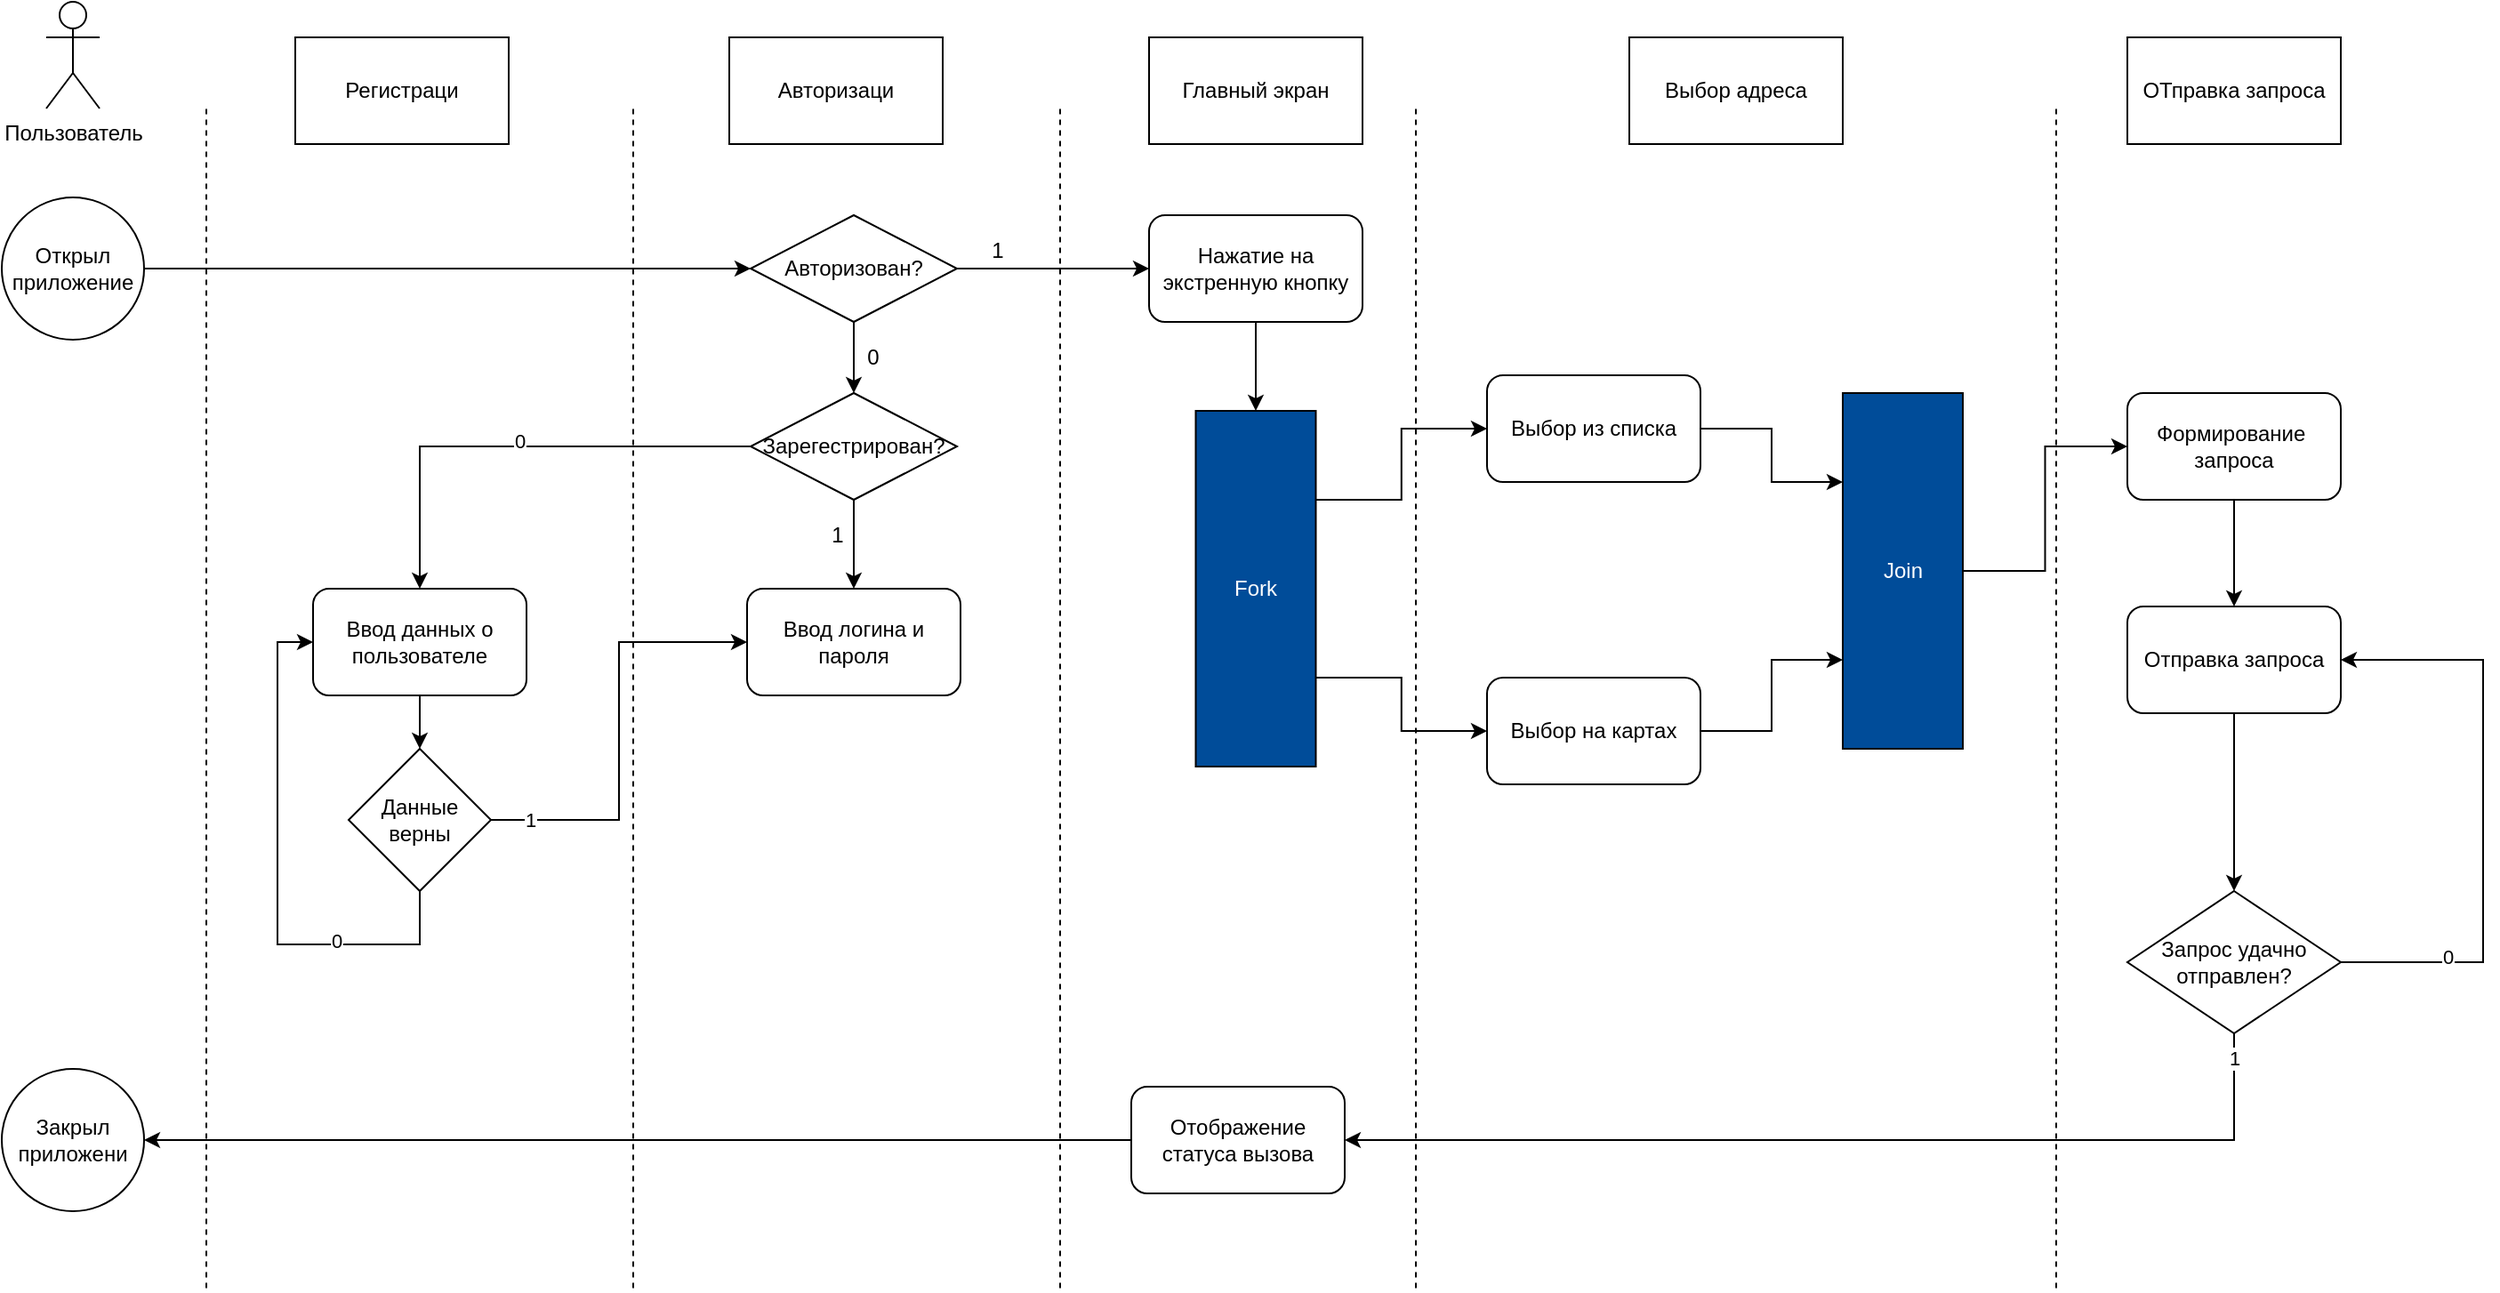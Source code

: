 <mxfile version="17.2.1" type="device" pages="3"><diagram id="t4rw9etSod-XsoWuGN3q" name="Страница 1"><mxGraphModel dx="1837" dy="2611" grid="1" gridSize="10" guides="1" tooltips="1" connect="1" arrows="1" fold="1" page="1" pageScale="1" pageWidth="827" pageHeight="1169" math="0" shadow="0"><root><mxCell id="0"/><mxCell id="1" parent="0"/><mxCell id="AbOts1-E3d5wfDu__KE3-1" value="" style="endArrow=none;dashed=1;html=1;rounded=0;" parent="1" edge="1"><mxGeometry width="50" height="50" relative="1" as="geometry"><mxPoint x="120" y="703.2" as="sourcePoint"/><mxPoint x="120" y="40" as="targetPoint"/></mxGeometry></mxCell><mxCell id="AbOts1-E3d5wfDu__KE3-2" value="" style="endArrow=none;dashed=1;html=1;rounded=0;" parent="1" edge="1"><mxGeometry width="50" height="50" relative="1" as="geometry"><mxPoint x="360" y="703.2" as="sourcePoint"/><mxPoint x="360" y="40" as="targetPoint"/></mxGeometry></mxCell><mxCell id="AbOts1-E3d5wfDu__KE3-3" value="" style="endArrow=none;dashed=1;html=1;rounded=0;" parent="1" edge="1"><mxGeometry width="50" height="50" relative="1" as="geometry"><mxPoint x="600" y="703.2" as="sourcePoint"/><mxPoint x="600" y="40" as="targetPoint"/></mxGeometry></mxCell><mxCell id="AbOts1-E3d5wfDu__KE3-4" value="" style="endArrow=none;dashed=1;html=1;rounded=0;" parent="1" edge="1"><mxGeometry width="50" height="50" relative="1" as="geometry"><mxPoint x="800" y="703.2" as="sourcePoint"/><mxPoint x="800" y="40" as="targetPoint"/></mxGeometry></mxCell><mxCell id="AbOts1-E3d5wfDu__KE3-5" value="Пользователь" style="shape=umlActor;verticalLabelPosition=bottom;verticalAlign=top;html=1;outlineConnect=0;" parent="1" vertex="1"><mxGeometry x="30" y="-20" width="30" height="60" as="geometry"/></mxCell><mxCell id="AbOts1-E3d5wfDu__KE3-7" value="Регистраци" style="rounded=0;whiteSpace=wrap;html=1;" parent="1" vertex="1"><mxGeometry x="170" width="120" height="60" as="geometry"/></mxCell><mxCell id="AbOts1-E3d5wfDu__KE3-12" value="Авторизаци" style="rounded=0;whiteSpace=wrap;html=1;" parent="1" vertex="1"><mxGeometry x="414" width="120" height="60" as="geometry"/></mxCell><mxCell id="AbOts1-E3d5wfDu__KE3-32" style="edgeStyle=orthogonalEdgeStyle;rounded=0;orthogonalLoop=1;jettySize=auto;html=1;entryX=0;entryY=0.5;entryDx=0;entryDy=0;" parent="1" source="AbOts1-E3d5wfDu__KE3-13" target="AbOts1-E3d5wfDu__KE3-30" edge="1"><mxGeometry relative="1" as="geometry"/></mxCell><mxCell id="AbOts1-E3d5wfDu__KE3-13" value="Открыл приложение" style="ellipse;whiteSpace=wrap;html=1;aspect=fixed;" parent="1" vertex="1"><mxGeometry x="5" y="90" width="80" height="80" as="geometry"/></mxCell><mxCell id="AbOts1-E3d5wfDu__KE3-22" style="edgeStyle=orthogonalEdgeStyle;rounded=0;orthogonalLoop=1;jettySize=auto;html=1;entryX=0.5;entryY=0;entryDx=0;entryDy=0;" parent="1" source="AbOts1-E3d5wfDu__KE3-16" target="AbOts1-E3d5wfDu__KE3-17" edge="1"><mxGeometry relative="1" as="geometry"/></mxCell><mxCell id="AbOts1-E3d5wfDu__KE3-16" value="Ввод данных о пользователе" style="rounded=1;whiteSpace=wrap;html=1;" parent="1" vertex="1"><mxGeometry x="180" y="310" width="120" height="60" as="geometry"/></mxCell><mxCell id="AbOts1-E3d5wfDu__KE3-24" style="edgeStyle=orthogonalEdgeStyle;rounded=0;orthogonalLoop=1;jettySize=auto;html=1;entryX=0;entryY=0.5;entryDx=0;entryDy=0;" parent="1" source="AbOts1-E3d5wfDu__KE3-17" target="AbOts1-E3d5wfDu__KE3-23" edge="1"><mxGeometry relative="1" as="geometry"/></mxCell><mxCell id="AbOts1-E3d5wfDu__KE3-25" value="1" style="edgeLabel;html=1;align=center;verticalAlign=middle;resizable=0;points=[];" parent="AbOts1-E3d5wfDu__KE3-24" vertex="1" connectable="0"><mxGeometry x="-0.818" relative="1" as="geometry"><mxPoint as="offset"/></mxGeometry></mxCell><mxCell id="AbOts1-E3d5wfDu__KE3-26" style="edgeStyle=orthogonalEdgeStyle;rounded=0;orthogonalLoop=1;jettySize=auto;html=1;entryX=0;entryY=0.5;entryDx=0;entryDy=0;" parent="1" source="AbOts1-E3d5wfDu__KE3-17" target="AbOts1-E3d5wfDu__KE3-16" edge="1"><mxGeometry relative="1" as="geometry"><Array as="points"><mxPoint x="240" y="510"/><mxPoint x="160" y="510"/><mxPoint x="160" y="340"/></Array></mxGeometry></mxCell><mxCell id="AbOts1-E3d5wfDu__KE3-27" value="0" style="edgeLabel;html=1;align=center;verticalAlign=middle;resizable=0;points=[];" parent="AbOts1-E3d5wfDu__KE3-26" vertex="1" connectable="0"><mxGeometry x="-0.483" y="-2" relative="1" as="geometry"><mxPoint as="offset"/></mxGeometry></mxCell><mxCell id="AbOts1-E3d5wfDu__KE3-17" value="Данные верны" style="rhombus;whiteSpace=wrap;html=1;" parent="1" vertex="1"><mxGeometry x="200" y="400" width="80" height="80" as="geometry"/></mxCell><mxCell id="AbOts1-E3d5wfDu__KE3-20" style="edgeStyle=orthogonalEdgeStyle;rounded=0;orthogonalLoop=1;jettySize=auto;html=1;entryX=0.5;entryY=0;entryDx=0;entryDy=0;" parent="1" source="AbOts1-E3d5wfDu__KE3-19" target="AbOts1-E3d5wfDu__KE3-16" edge="1"><mxGeometry relative="1" as="geometry"><Array as="points"><mxPoint x="240" y="230"/></Array></mxGeometry></mxCell><mxCell id="AbOts1-E3d5wfDu__KE3-21" value="0" style="edgeLabel;html=1;align=center;verticalAlign=middle;resizable=0;points=[];" parent="AbOts1-E3d5wfDu__KE3-20" vertex="1" connectable="0"><mxGeometry x="-0.017" y="-3" relative="1" as="geometry"><mxPoint as="offset"/></mxGeometry></mxCell><mxCell id="AbOts1-E3d5wfDu__KE3-28" style="edgeStyle=orthogonalEdgeStyle;rounded=0;orthogonalLoop=1;jettySize=auto;html=1;entryX=0.5;entryY=0;entryDx=0;entryDy=0;" parent="1" source="AbOts1-E3d5wfDu__KE3-19" target="AbOts1-E3d5wfDu__KE3-23" edge="1"><mxGeometry relative="1" as="geometry"><Array as="points"><mxPoint x="484" y="290"/><mxPoint x="484" y="290"/></Array></mxGeometry></mxCell><mxCell id="AbOts1-E3d5wfDu__KE3-19" value="Зарегестрирован?" style="rhombus;whiteSpace=wrap;html=1;" parent="1" vertex="1"><mxGeometry x="426" y="200" width="116" height="60" as="geometry"/></mxCell><mxCell id="AbOts1-E3d5wfDu__KE3-23" value="Ввод логина и пароля" style="rounded=1;whiteSpace=wrap;html=1;" parent="1" vertex="1"><mxGeometry x="424" y="310" width="120" height="60" as="geometry"/></mxCell><mxCell id="AbOts1-E3d5wfDu__KE3-29" value="1" style="text;html=1;strokeColor=none;fillColor=none;align=center;verticalAlign=middle;whiteSpace=wrap;rounded=0;" parent="1" vertex="1"><mxGeometry x="470" y="270" width="10" height="20" as="geometry"/></mxCell><mxCell id="AbOts1-E3d5wfDu__KE3-31" style="edgeStyle=orthogonalEdgeStyle;rounded=0;orthogonalLoop=1;jettySize=auto;html=1;entryX=0.5;entryY=0;entryDx=0;entryDy=0;" parent="1" source="AbOts1-E3d5wfDu__KE3-30" target="AbOts1-E3d5wfDu__KE3-19" edge="1"><mxGeometry relative="1" as="geometry"/></mxCell><mxCell id="AbOts1-E3d5wfDu__KE3-39" style="edgeStyle=orthogonalEdgeStyle;rounded=0;orthogonalLoop=1;jettySize=auto;html=1;entryX=0;entryY=0.5;entryDx=0;entryDy=0;" parent="1" source="AbOts1-E3d5wfDu__KE3-30" target="AbOts1-E3d5wfDu__KE3-38" edge="1"><mxGeometry relative="1" as="geometry"/></mxCell><mxCell id="AbOts1-E3d5wfDu__KE3-30" value="Авторизован?" style="rhombus;whiteSpace=wrap;html=1;" parent="1" vertex="1"><mxGeometry x="426" y="100" width="116" height="60" as="geometry"/></mxCell><mxCell id="AbOts1-E3d5wfDu__KE3-36" value="0" style="text;html=1;strokeColor=none;fillColor=none;align=center;verticalAlign=middle;whiteSpace=wrap;rounded=0;" parent="1" vertex="1"><mxGeometry x="490" y="170" width="10" height="20" as="geometry"/></mxCell><mxCell id="AbOts1-E3d5wfDu__KE3-37" value="Главный экран" style="rounded=0;whiteSpace=wrap;html=1;" parent="1" vertex="1"><mxGeometry x="650" width="120" height="60" as="geometry"/></mxCell><mxCell id="AbOts1-E3d5wfDu__KE3-43" style="edgeStyle=orthogonalEdgeStyle;rounded=0;orthogonalLoop=1;jettySize=auto;html=1;entryX=0.5;entryY=0;entryDx=0;entryDy=0;" parent="1" source="AbOts1-E3d5wfDu__KE3-38" target="AbOts1-E3d5wfDu__KE3-42" edge="1"><mxGeometry relative="1" as="geometry"/></mxCell><mxCell id="AbOts1-E3d5wfDu__KE3-38" value="Нажатие на экстренную кнопку" style="rounded=1;whiteSpace=wrap;html=1;" parent="1" vertex="1"><mxGeometry x="650" y="100" width="120" height="60" as="geometry"/></mxCell><mxCell id="AbOts1-E3d5wfDu__KE3-56" style="edgeStyle=orthogonalEdgeStyle;rounded=0;orthogonalLoop=1;jettySize=auto;html=1;exitX=1;exitY=0.25;exitDx=0;exitDy=0;entryX=0;entryY=0.5;entryDx=0;entryDy=0;fontColor=#000000;" parent="1" source="AbOts1-E3d5wfDu__KE3-42" target="AbOts1-E3d5wfDu__KE3-46" edge="1"><mxGeometry relative="1" as="geometry"/></mxCell><mxCell id="AbOts1-E3d5wfDu__KE3-57" style="edgeStyle=orthogonalEdgeStyle;rounded=0;orthogonalLoop=1;jettySize=auto;html=1;exitX=1;exitY=0.75;exitDx=0;exitDy=0;entryX=0;entryY=0.5;entryDx=0;entryDy=0;fontColor=#000000;" parent="1" source="AbOts1-E3d5wfDu__KE3-42" target="AbOts1-E3d5wfDu__KE3-47" edge="1"><mxGeometry relative="1" as="geometry"/></mxCell><mxCell id="AbOts1-E3d5wfDu__KE3-42" value="Fork" style="rounded=0;whiteSpace=wrap;html=1;fontColor=#FFFFFF;fillColor=#004C99;" parent="1" vertex="1"><mxGeometry x="676.25" y="210" width="67.5" height="200" as="geometry"/></mxCell><mxCell id="AbOts1-E3d5wfDu__KE3-45" value="1" style="text;html=1;strokeColor=none;fillColor=none;align=center;verticalAlign=middle;whiteSpace=wrap;rounded=0;" parent="1" vertex="1"><mxGeometry x="560" y="110" width="10" height="20" as="geometry"/></mxCell><mxCell id="AbOts1-E3d5wfDu__KE3-54" style="edgeStyle=orthogonalEdgeStyle;rounded=0;orthogonalLoop=1;jettySize=auto;html=1;entryX=0;entryY=0.25;entryDx=0;entryDy=0;fontColor=#000000;" parent="1" source="AbOts1-E3d5wfDu__KE3-46" target="AbOts1-E3d5wfDu__KE3-51" edge="1"><mxGeometry relative="1" as="geometry"/></mxCell><mxCell id="AbOts1-E3d5wfDu__KE3-46" value="Выбор из списка" style="rounded=1;whiteSpace=wrap;html=1;fontColor=#000000;fillColor=#FFFFFF;" parent="1" vertex="1"><mxGeometry x="840" y="190" width="120" height="60" as="geometry"/></mxCell><mxCell id="AbOts1-E3d5wfDu__KE3-55" style="edgeStyle=orthogonalEdgeStyle;rounded=0;orthogonalLoop=1;jettySize=auto;html=1;entryX=0;entryY=0.75;entryDx=0;entryDy=0;fontColor=#000000;" parent="1" source="AbOts1-E3d5wfDu__KE3-47" target="AbOts1-E3d5wfDu__KE3-51" edge="1"><mxGeometry relative="1" as="geometry"/></mxCell><mxCell id="AbOts1-E3d5wfDu__KE3-47" value="Выбор на картах" style="rounded=1;whiteSpace=wrap;html=1;fontColor=#000000;fillColor=#FFFFFF;" parent="1" vertex="1"><mxGeometry x="840" y="360" width="120" height="60" as="geometry"/></mxCell><mxCell id="AbOts1-E3d5wfDu__KE3-48" value="Выбор адреса" style="rounded=0;whiteSpace=wrap;html=1;fontColor=#000000;fillColor=#FFFFFF;" parent="1" vertex="1"><mxGeometry x="920" width="120" height="60" as="geometry"/></mxCell><mxCell id="EEnzTN4ULz4CqZhXdF9R-1" style="edgeStyle=orthogonalEdgeStyle;rounded=0;orthogonalLoop=1;jettySize=auto;html=1;" parent="1" source="AbOts1-E3d5wfDu__KE3-51" target="AbOts1-E3d5wfDu__KE3-60" edge="1"><mxGeometry relative="1" as="geometry"/></mxCell><mxCell id="AbOts1-E3d5wfDu__KE3-51" value="Join" style="rounded=0;whiteSpace=wrap;html=1;fontColor=#FFFFFF;fillColor=#004C99;" parent="1" vertex="1"><mxGeometry x="1040" y="200" width="67.5" height="200" as="geometry"/></mxCell><mxCell id="AbOts1-E3d5wfDu__KE3-58" value="" style="endArrow=none;dashed=1;html=1;rounded=0;" parent="1" edge="1"><mxGeometry width="50" height="50" relative="1" as="geometry"><mxPoint x="1160" y="703.2" as="sourcePoint"/><mxPoint x="1160" y="40" as="targetPoint"/></mxGeometry></mxCell><mxCell id="AbOts1-E3d5wfDu__KE3-59" value="Закрыл приложени" style="ellipse;whiteSpace=wrap;html=1;aspect=fixed;fontColor=#000000;fillColor=#FFFFFF;" parent="1" vertex="1"><mxGeometry x="5" y="580" width="80" height="80" as="geometry"/></mxCell><mxCell id="AbOts1-E3d5wfDu__KE3-65" style="edgeStyle=orthogonalEdgeStyle;rounded=0;orthogonalLoop=1;jettySize=auto;html=1;entryX=0.5;entryY=0;entryDx=0;entryDy=0;fontColor=#000000;" parent="1" source="AbOts1-E3d5wfDu__KE3-60" target="AbOts1-E3d5wfDu__KE3-62" edge="1"><mxGeometry relative="1" as="geometry"/></mxCell><mxCell id="AbOts1-E3d5wfDu__KE3-60" value="Формирование&amp;nbsp;&lt;br&gt;запроса" style="rounded=1;whiteSpace=wrap;html=1;fontColor=#000000;fillColor=#FFFFFF;" parent="1" vertex="1"><mxGeometry x="1200" y="200" width="120" height="60" as="geometry"/></mxCell><mxCell id="AbOts1-E3d5wfDu__KE3-61" value="ОТправка запроса" style="rounded=0;whiteSpace=wrap;html=1;fontColor=#000000;fillColor=#FFFFFF;" parent="1" vertex="1"><mxGeometry x="1200" width="120" height="60" as="geometry"/></mxCell><mxCell id="AbOts1-E3d5wfDu__KE3-64" style="edgeStyle=orthogonalEdgeStyle;rounded=0;orthogonalLoop=1;jettySize=auto;html=1;entryX=0.5;entryY=0;entryDx=0;entryDy=0;fontColor=#000000;" parent="1" source="AbOts1-E3d5wfDu__KE3-62" target="AbOts1-E3d5wfDu__KE3-63" edge="1"><mxGeometry relative="1" as="geometry"/></mxCell><mxCell id="AbOts1-E3d5wfDu__KE3-62" value="Отправка запроса" style="rounded=1;whiteSpace=wrap;html=1;fontColor=#000000;fillColor=#FFFFFF;" parent="1" vertex="1"><mxGeometry x="1200" y="320" width="120" height="60" as="geometry"/></mxCell><mxCell id="AbOts1-E3d5wfDu__KE3-66" style="edgeStyle=orthogonalEdgeStyle;rounded=0;orthogonalLoop=1;jettySize=auto;html=1;entryX=1;entryY=0.5;entryDx=0;entryDy=0;fontColor=#000000;" parent="1" source="AbOts1-E3d5wfDu__KE3-63" target="AbOts1-E3d5wfDu__KE3-62" edge="1"><mxGeometry relative="1" as="geometry"><Array as="points"><mxPoint x="1400" y="520"/><mxPoint x="1400" y="350"/></Array></mxGeometry></mxCell><mxCell id="AbOts1-E3d5wfDu__KE3-67" value="0" style="edgeLabel;html=1;align=center;verticalAlign=middle;resizable=0;points=[];fontColor=#000000;" parent="AbOts1-E3d5wfDu__KE3-66" vertex="1" connectable="0"><mxGeometry x="-0.636" y="3" relative="1" as="geometry"><mxPoint as="offset"/></mxGeometry></mxCell><mxCell id="AbOts1-E3d5wfDu__KE3-69" style="edgeStyle=orthogonalEdgeStyle;rounded=0;orthogonalLoop=1;jettySize=auto;html=1;entryX=1;entryY=0.5;entryDx=0;entryDy=0;fontColor=#000000;" parent="1" source="AbOts1-E3d5wfDu__KE3-63" target="AbOts1-E3d5wfDu__KE3-68" edge="1"><mxGeometry relative="1" as="geometry"><Array as="points"><mxPoint x="1260" y="620"/></Array></mxGeometry></mxCell><mxCell id="AbOts1-E3d5wfDu__KE3-70" value="1" style="edgeLabel;html=1;align=center;verticalAlign=middle;resizable=0;points=[];fontColor=#000000;" parent="AbOts1-E3d5wfDu__KE3-69" vertex="1" connectable="0"><mxGeometry x="-0.95" relative="1" as="geometry"><mxPoint as="offset"/></mxGeometry></mxCell><mxCell id="AbOts1-E3d5wfDu__KE3-63" value="Запрос удачно отправлен?" style="rhombus;whiteSpace=wrap;html=1;fontColor=#000000;fillColor=#FFFFFF;" parent="1" vertex="1"><mxGeometry x="1200" y="480" width="120" height="80" as="geometry"/></mxCell><mxCell id="AbOts1-E3d5wfDu__KE3-71" style="edgeStyle=orthogonalEdgeStyle;rounded=0;orthogonalLoop=1;jettySize=auto;html=1;entryX=1;entryY=0.5;entryDx=0;entryDy=0;fontColor=#000000;" parent="1" source="AbOts1-E3d5wfDu__KE3-68" target="AbOts1-E3d5wfDu__KE3-59" edge="1"><mxGeometry relative="1" as="geometry"/></mxCell><mxCell id="AbOts1-E3d5wfDu__KE3-68" value="Отображение статуса вызова" style="rounded=1;whiteSpace=wrap;html=1;fontColor=#000000;fillColor=#FFFFFF;" parent="1" vertex="1"><mxGeometry x="640" y="590" width="120" height="60" as="geometry"/></mxCell></root></mxGraphModel></diagram><diagram id="_eNaLZ8fIIifSQ_JlXIe" name="На мобильном устройстве"><mxGraphModel dx="1102" dy="865" grid="1" gridSize="10" guides="1" tooltips="1" connect="1" arrows="1" fold="1" page="1" pageScale="1" pageWidth="827" pageHeight="1169" math="0" shadow="0"><root><mxCell id="0"/><mxCell id="1" parent="0"/><mxCell id="QCLVkoRR721sQES-flW0-3" value="Регистраци" style="rounded=0;whiteSpace=wrap;html=1;rotation=0;" parent="1" vertex="1"><mxGeometry x="32" y="147" width="120" height="60" as="geometry"/></mxCell><mxCell id="QCLVkoRR721sQES-flW0-4" value="Авторизаци" style="rounded=0;whiteSpace=wrap;html=1;" parent="1" vertex="1"><mxGeometry x="32" y="300" width="120" height="60" as="geometry"/></mxCell><mxCell id="QCLVkoRR721sQES-flW0-5" value="Главный экран" style="rounded=0;whiteSpace=wrap;html=1;" parent="1" vertex="1"><mxGeometry x="32" y="442" width="120" height="60" as="geometry"/></mxCell><mxCell id="QCLVkoRR721sQES-flW0-6" value="Выбор адреса" style="rounded=0;whiteSpace=wrap;html=1;fontColor=#000000;fillColor=#FFFFFF;" parent="1" vertex="1"><mxGeometry x="30" y="650" width="120" height="60" as="geometry"/></mxCell><mxCell id="QCLVkoRR721sQES-flW0-7" style="edgeStyle=orthogonalEdgeStyle;rounded=0;orthogonalLoop=1;jettySize=auto;html=1;" parent="1" source="QCLVkoRR721sQES-flW0-8" target="QCLVkoRR721sQES-flW0-11" edge="1"><mxGeometry relative="1" as="geometry"/></mxCell><mxCell id="QCLVkoRR721sQES-flW0-8" value="Ввод данных о пользователе" style="rounded=1;whiteSpace=wrap;html=1;" parent="1" vertex="1"><mxGeometry x="486" y="160" width="120" height="60" as="geometry"/></mxCell><mxCell id="QCLVkoRR721sQES-flW0-9" style="edgeStyle=orthogonalEdgeStyle;rounded=0;orthogonalLoop=1;jettySize=auto;html=1;entryX=0.5;entryY=0;entryDx=0;entryDy=0;" parent="1" source="QCLVkoRR721sQES-flW0-11" target="QCLVkoRR721sQES-flW0-13" edge="1"><mxGeometry relative="1" as="geometry"/></mxCell><mxCell id="QCLVkoRR721sQES-flW0-10" style="edgeStyle=orthogonalEdgeStyle;rounded=0;orthogonalLoop=1;jettySize=auto;html=1;entryX=0.5;entryY=0;entryDx=0;entryDy=0;" parent="1" source="QCLVkoRR721sQES-flW0-11" target="QCLVkoRR721sQES-flW0-8" edge="1"><mxGeometry relative="1" as="geometry"><Array as="points"><mxPoint x="402" y="130"/><mxPoint x="546" y="130"/></Array></mxGeometry></mxCell><mxCell id="QCLVkoRR721sQES-flW0-11" value="Данные верны" style="rhombus;whiteSpace=wrap;html=1;" parent="1" vertex="1"><mxGeometry x="362" y="150" width="80" height="80" as="geometry"/></mxCell><mxCell id="QCLVkoRR721sQES-flW0-12" style="edgeStyle=orthogonalEdgeStyle;rounded=0;orthogonalLoop=1;jettySize=auto;html=1;entryX=0.5;entryY=0;entryDx=0;entryDy=0;" parent="1" source="QCLVkoRR721sQES-flW0-13" target="QCLVkoRR721sQES-flW0-16" edge="1"><mxGeometry relative="1" as="geometry"/></mxCell><mxCell id="QCLVkoRR721sQES-flW0-13" value="Ввод логина и пароля" style="rounded=1;whiteSpace=wrap;html=1;" parent="1" vertex="1"><mxGeometry x="342" y="270" width="120" height="60" as="geometry"/></mxCell><mxCell id="QCLVkoRR721sQES-flW0-14" style="edgeStyle=orthogonalEdgeStyle;rounded=0;orthogonalLoop=1;jettySize=auto;html=1;entryX=0.5;entryY=0;entryDx=0;entryDy=0;" parent="1" source="QCLVkoRR721sQES-flW0-16" target="QCLVkoRR721sQES-flW0-21" edge="1"><mxGeometry relative="1" as="geometry"/></mxCell><mxCell id="QCLVkoRR721sQES-flW0-15" style="edgeStyle=orthogonalEdgeStyle;rounded=0;orthogonalLoop=1;jettySize=auto;html=1;entryX=0;entryY=0.5;entryDx=0;entryDy=0;" parent="1" source="QCLVkoRR721sQES-flW0-16" target="QCLVkoRR721sQES-flW0-19" edge="1"><mxGeometry relative="1" as="geometry"/></mxCell><mxCell id="QCLVkoRR721sQES-flW0-16" value="Авторизован?" style="rhombus;whiteSpace=wrap;html=1;" parent="1" vertex="1"><mxGeometry x="202" y="340" width="116" height="60" as="geometry"/></mxCell><mxCell id="QCLVkoRR721sQES-flW0-17" style="edgeStyle=orthogonalEdgeStyle;rounded=0;orthogonalLoop=1;jettySize=auto;html=1;entryX=1;entryY=0.5;entryDx=0;entryDy=0;" parent="1" source="QCLVkoRR721sQES-flW0-19" target="QCLVkoRR721sQES-flW0-8" edge="1"><mxGeometry relative="1" as="geometry"><Array as="points"><mxPoint x="523" y="410"/><mxPoint x="639" y="410"/><mxPoint x="639" y="207"/><mxPoint x="606" y="207"/></Array></mxGeometry></mxCell><mxCell id="QCLVkoRR721sQES-flW0-18" style="edgeStyle=orthogonalEdgeStyle;rounded=0;orthogonalLoop=1;jettySize=auto;html=1;entryX=1;entryY=0.5;entryDx=0;entryDy=0;" parent="1" source="QCLVkoRR721sQES-flW0-19" target="QCLVkoRR721sQES-flW0-13" edge="1"><mxGeometry relative="1" as="geometry"><Array as="points"><mxPoint x="523" y="300"/></Array></mxGeometry></mxCell><mxCell id="QCLVkoRR721sQES-flW0-19" value="Зарегестрирован?" style="rhombus;whiteSpace=wrap;html=1;" parent="1" vertex="1"><mxGeometry x="465" y="340" width="116" height="60" as="geometry"/></mxCell><mxCell id="QCLVkoRR721sQES-flW0-61" style="edgeStyle=orthogonalEdgeStyle;rounded=0;orthogonalLoop=1;jettySize=auto;html=1;entryX=0.5;entryY=0;entryDx=0;entryDy=0;" parent="1" source="QCLVkoRR721sQES-flW0-21" target="QCLVkoRR721sQES-flW0-24" edge="1"><mxGeometry relative="1" as="geometry"><Array as="points"><mxPoint x="400" y="472"/></Array></mxGeometry></mxCell><mxCell id="QCLVkoRR721sQES-flW0-21" value="Нажатие на экстренную кнопку" style="rounded=1;whiteSpace=wrap;html=1;" parent="1" vertex="1"><mxGeometry x="200" y="442" width="120" height="60" as="geometry"/></mxCell><mxCell id="QCLVkoRR721sQES-flW0-22" style="edgeStyle=orthogonalEdgeStyle;rounded=0;orthogonalLoop=1;jettySize=auto;html=1;entryX=0.5;entryY=0;entryDx=0;entryDy=0;exitX=0.25;exitY=1;exitDx=0;exitDy=0;" parent="1" source="QCLVkoRR721sQES-flW0-24" target="QCLVkoRR721sQES-flW0-26" edge="1"><mxGeometry relative="1" as="geometry"/></mxCell><mxCell id="QCLVkoRR721sQES-flW0-23" style="edgeStyle=orthogonalEdgeStyle;rounded=0;orthogonalLoop=1;jettySize=auto;html=1;entryX=0.5;entryY=0;entryDx=0;entryDy=0;exitX=0.75;exitY=1;exitDx=0;exitDy=0;" parent="1" source="QCLVkoRR721sQES-flW0-24" target="QCLVkoRR721sQES-flW0-28" edge="1"><mxGeometry relative="1" as="geometry"/></mxCell><mxCell id="QCLVkoRR721sQES-flW0-24" value="Fork" style="rounded=0;whiteSpace=wrap;html=1;fontColor=#FFFFFF;fillColor=#004C99;" parent="1" vertex="1"><mxGeometry x="300" y="515" width="210" height="70" as="geometry"/></mxCell><mxCell id="QCLVkoRR721sQES-flW0-25" style="edgeStyle=orthogonalEdgeStyle;rounded=0;orthogonalLoop=1;jettySize=auto;html=1;entryX=0.25;entryY=0;entryDx=0;entryDy=0;" parent="1" source="QCLVkoRR721sQES-flW0-26" target="QCLVkoRR721sQES-flW0-30" edge="1"><mxGeometry relative="1" as="geometry"><Array as="points"><mxPoint x="300" y="730"/><mxPoint x="353" y="730"/></Array></mxGeometry></mxCell><mxCell id="QCLVkoRR721sQES-flW0-26" value="Выбор из списка" style="rounded=1;whiteSpace=wrap;html=1;fontColor=#000000;fillColor=#FFFFFF;" parent="1" vertex="1"><mxGeometry x="240" y="650" width="120" height="60" as="geometry"/></mxCell><mxCell id="QCLVkoRR721sQES-flW0-62" style="edgeStyle=orthogonalEdgeStyle;rounded=0;orthogonalLoop=1;jettySize=auto;html=1;entryX=0.75;entryY=0;entryDx=0;entryDy=0;" parent="1" source="QCLVkoRR721sQES-flW0-28" target="QCLVkoRR721sQES-flW0-30" edge="1"><mxGeometry relative="1" as="geometry"><Array as="points"><mxPoint x="506" y="730"/><mxPoint x="458" y="730"/></Array></mxGeometry></mxCell><mxCell id="QCLVkoRR721sQES-flW0-28" value="Выбор на картах" style="rounded=1;whiteSpace=wrap;html=1;fontColor=#000000;fillColor=#FFFFFF;" parent="1" vertex="1"><mxGeometry x="446" y="650" width="120" height="60" as="geometry"/></mxCell><mxCell id="QCLVkoRR721sQES-flW0-29" style="edgeStyle=orthogonalEdgeStyle;rounded=0;orthogonalLoop=1;jettySize=auto;html=1;entryX=0.5;entryY=0;entryDx=0;entryDy=0;" parent="1" source="QCLVkoRR721sQES-flW0-30" target="QCLVkoRR721sQES-flW0-32" edge="1"><mxGeometry relative="1" as="geometry"/></mxCell><mxCell id="QCLVkoRR721sQES-flW0-30" value="Join" style="rounded=0;whiteSpace=wrap;html=1;fontColor=#FFFFFF;fillColor=#004C99;" parent="1" vertex="1"><mxGeometry x="300" y="750" width="210" height="70" as="geometry"/></mxCell><mxCell id="QCLVkoRR721sQES-flW0-31" style="edgeStyle=orthogonalEdgeStyle;rounded=0;orthogonalLoop=1;jettySize=auto;html=1;entryX=0;entryY=0.5;entryDx=0;entryDy=0;" parent="1" source="QCLVkoRR721sQES-flW0-32" target="QCLVkoRR721sQES-flW0-34" edge="1"><mxGeometry relative="1" as="geometry"/></mxCell><mxCell id="QCLVkoRR721sQES-flW0-32" value="Формирование&amp;nbsp;&lt;br&gt;запроса" style="rounded=1;whiteSpace=wrap;html=1;fontColor=#000000;fillColor=#FFFFFF;" parent="1" vertex="1"><mxGeometry x="345" y="870" width="120" height="60" as="geometry"/></mxCell><mxCell id="QCLVkoRR721sQES-flW0-33" style="edgeStyle=orthogonalEdgeStyle;rounded=0;orthogonalLoop=1;jettySize=auto;html=1;entryX=0;entryY=0.5;entryDx=0;entryDy=0;" parent="1" source="QCLVkoRR721sQES-flW0-34" target="QCLVkoRR721sQES-flW0-37" edge="1"><mxGeometry relative="1" as="geometry"/></mxCell><mxCell id="QCLVkoRR721sQES-flW0-34" value="Отправка запроса" style="rounded=1;whiteSpace=wrap;html=1;fontColor=#000000;fillColor=#FFFFFF;" parent="1" vertex="1"><mxGeometry x="486" y="870" width="120" height="60" as="geometry"/></mxCell><mxCell id="QCLVkoRR721sQES-flW0-35" style="edgeStyle=orthogonalEdgeStyle;rounded=0;orthogonalLoop=1;jettySize=auto;html=1;entryX=0.5;entryY=1;entryDx=0;entryDy=0;" parent="1" source="QCLVkoRR721sQES-flW0-37" target="QCLVkoRR721sQES-flW0-32" edge="1"><mxGeometry relative="1" as="geometry"><Array as="points"><mxPoint x="810" y="900"/><mxPoint x="810" y="963"/><mxPoint x="405" y="963"/></Array></mxGeometry></mxCell><mxCell id="QCLVkoRR721sQES-flW0-36" style="edgeStyle=orthogonalEdgeStyle;rounded=0;orthogonalLoop=1;jettySize=auto;html=1;entryX=0.5;entryY=1;entryDx=0;entryDy=0;" parent="1" source="QCLVkoRR721sQES-flW0-37" target="QCLVkoRR721sQES-flW0-40" edge="1"><mxGeometry relative="1" as="geometry"/></mxCell><mxCell id="QCLVkoRR721sQES-flW0-37" value="Запрос удачно отправлен?" style="rhombus;whiteSpace=wrap;html=1;fontColor=#000000;fillColor=#FFFFFF;" parent="1" vertex="1"><mxGeometry x="640" y="860" width="120" height="80" as="geometry"/></mxCell><mxCell id="QCLVkoRR721sQES-flW0-38" value="ОТправка запроса" style="rounded=0;whiteSpace=wrap;html=1;fontColor=#000000;fillColor=#FFFFFF;" parent="1" vertex="1"><mxGeometry x="30" y="860" width="120" height="60" as="geometry"/></mxCell><mxCell id="QCLVkoRR721sQES-flW0-39" style="edgeStyle=orthogonalEdgeStyle;rounded=0;orthogonalLoop=1;jettySize=auto;html=1;entryX=0.5;entryY=1;entryDx=0;entryDy=0;" parent="1" source="QCLVkoRR721sQES-flW0-40" target="QCLVkoRR721sQES-flW0-49" edge="1"><mxGeometry relative="1" as="geometry"/></mxCell><mxCell id="QCLVkoRR721sQES-flW0-40" value="Отображение статуса вызова" style="rounded=1;whiteSpace=wrap;html=1;fontColor=#000000;fillColor=#FFFFFF;" parent="1" vertex="1"><mxGeometry x="640" y="442" width="120" height="60" as="geometry"/></mxCell><mxCell id="QCLVkoRR721sQES-flW0-41" value="" style="endArrow=none;dashed=1;html=1;rounded=0;" parent="1" edge="1"><mxGeometry width="50" height="50" relative="1" as="geometry"><mxPoint x="30" y="250" as="sourcePoint"/><mxPoint x="798" y="250" as="targetPoint"/></mxGeometry></mxCell><mxCell id="QCLVkoRR721sQES-flW0-42" value="" style="endArrow=none;dashed=1;html=1;rounded=0;" parent="1" edge="1"><mxGeometry width="50" height="50" relative="1" as="geometry"><mxPoint x="30" y="420" as="sourcePoint"/><mxPoint x="798" y="420" as="targetPoint"/></mxGeometry></mxCell><mxCell id="QCLVkoRR721sQES-flW0-43" value="" style="endArrow=none;dashed=1;html=1;rounded=0;" parent="1" edge="1"><mxGeometry width="50" height="50" relative="1" as="geometry"><mxPoint x="20" y="610" as="sourcePoint"/><mxPoint x="790" y="610" as="targetPoint"/></mxGeometry></mxCell><mxCell id="QCLVkoRR721sQES-flW0-44" value="" style="endArrow=none;dashed=1;html=1;rounded=0;" parent="1" edge="1"><mxGeometry width="50" height="50" relative="1" as="geometry"><mxPoint x="30" y="840" as="sourcePoint"/><mxPoint x="798" y="840" as="targetPoint"/></mxGeometry></mxCell><mxCell id="QCLVkoRR721sQES-flW0-46" value="Пользователь" style="shape=umlActor;verticalLabelPosition=bottom;verticalAlign=top;html=1;outlineConnect=0;" parent="1" vertex="1"><mxGeometry x="77" y="27" width="30" height="60" as="geometry"/></mxCell><mxCell id="QCLVkoRR721sQES-flW0-47" style="edgeStyle=orthogonalEdgeStyle;rounded=0;orthogonalLoop=1;jettySize=auto;html=1;entryX=0.5;entryY=0;entryDx=0;entryDy=0;" parent="1" source="QCLVkoRR721sQES-flW0-48" target="QCLVkoRR721sQES-flW0-16" edge="1"><mxGeometry relative="1" as="geometry"/></mxCell><mxCell id="QCLVkoRR721sQES-flW0-48" value="Открыл приложение" style="ellipse;whiteSpace=wrap;html=1;aspect=fixed;" parent="1" vertex="1"><mxGeometry x="220" y="27" width="80" height="80" as="geometry"/></mxCell><mxCell id="QCLVkoRR721sQES-flW0-49" value="Закрыл приложени" style="ellipse;whiteSpace=wrap;html=1;aspect=fixed;fontColor=#000000;fillColor=#FFFFFF;" parent="1" vertex="1"><mxGeometry x="660" y="27" width="80" height="80" as="geometry"/></mxCell><mxCell id="QCLVkoRR721sQES-flW0-50" value="1" style="text;html=1;strokeColor=none;fillColor=none;align=center;verticalAlign=middle;whiteSpace=wrap;rounded=0;" parent="1" vertex="1"><mxGeometry x="246" y="400" width="10" height="20" as="geometry"/></mxCell><mxCell id="QCLVkoRR721sQES-flW0-51" value="0" style="text;html=1;strokeColor=none;fillColor=none;align=center;verticalAlign=middle;whiteSpace=wrap;rounded=0;" parent="1" vertex="1"><mxGeometry x="330" y="350" width="10" height="20" as="geometry"/></mxCell><mxCell id="QCLVkoRR721sQES-flW0-52" value="1" style="text;html=1;strokeColor=none;fillColor=none;align=center;verticalAlign=middle;whiteSpace=wrap;rounded=0;" parent="1" vertex="1"><mxGeometry x="392" y="230" width="10" height="20" as="geometry"/></mxCell><mxCell id="QCLVkoRR721sQES-flW0-53" value="0" style="text;html=1;strokeColor=none;fillColor=none;align=center;verticalAlign=middle;whiteSpace=wrap;rounded=0;" parent="1" vertex="1"><mxGeometry x="589" y="350" width="10" height="20" as="geometry"/></mxCell><mxCell id="QCLVkoRR721sQES-flW0-54" value="1" style="text;html=1;strokeColor=none;fillColor=none;align=center;verticalAlign=middle;whiteSpace=wrap;rounded=0;" parent="1" vertex="1"><mxGeometry x="525" y="320" width="10" height="20" as="geometry"/></mxCell><mxCell id="QCLVkoRR721sQES-flW0-55" value="0" style="text;html=1;strokeColor=none;fillColor=none;align=center;verticalAlign=middle;whiteSpace=wrap;rounded=0;" parent="1" vertex="1"><mxGeometry x="392" y="130" width="10" height="20" as="geometry"/></mxCell><mxCell id="QCLVkoRR721sQES-flW0-56" value="0" style="text;html=1;strokeColor=none;fillColor=none;align=center;verticalAlign=middle;whiteSpace=wrap;rounded=0;" parent="1" vertex="1"><mxGeometry x="760" y="880" width="10" height="20" as="geometry"/></mxCell><mxCell id="QCLVkoRR721sQES-flW0-57" value="1" style="text;html=1;strokeColor=none;fillColor=none;align=center;verticalAlign=middle;whiteSpace=wrap;rounded=0;" parent="1" vertex="1"><mxGeometry x="680" y="840" width="10" height="20" as="geometry"/></mxCell><mxCell id="QCLVkoRR721sQES-flW0-58" value="" style="endArrow=none;dashed=1;html=1;rounded=0;" parent="1" edge="1"><mxGeometry width="50" height="50" relative="1" as="geometry"><mxPoint x="30" y="127" as="sourcePoint"/><mxPoint x="800" y="127" as="targetPoint"/></mxGeometry></mxCell></root></mxGraphModel></diagram><diagram id="o0NHwEhnOqQrn9cC2rTS" name="на сервере"><mxGraphModel dx="1379" dy="860" grid="1" gridSize="10" guides="1" tooltips="1" connect="0" arrows="1" fold="1" page="1" pageScale="1" pageWidth="827" pageHeight="1169" math="0" shadow="0"><root><mxCell id="0"/><mxCell id="1" parent="0"/><mxCell id="dZNgvwiFafnWA7gd9GLg-58" style="edgeStyle=orthogonalEdgeStyle;rounded=0;orthogonalLoop=1;jettySize=auto;html=1;entryX=0.5;entryY=0;entryDx=0;entryDy=0;" edge="1" parent="1" source="dZNgvwiFafnWA7gd9GLg-46" target="dZNgvwiFafnWA7gd9GLg-57"><mxGeometry relative="1" as="geometry"/></mxCell><mxCell id="dZNgvwiFafnWA7gd9GLg-46" value="Пришло сообщение" style="ellipse;whiteSpace=wrap;html=1;aspect=fixed;" vertex="1" parent="1"><mxGeometry x="194" y="23" width="80" height="80" as="geometry"/></mxCell><mxCell id="dZNgvwiFafnWA7gd9GLg-47" value="Отправка ответа" style="ellipse;whiteSpace=wrap;html=1;aspect=fixed;fontColor=#000000;fillColor=#FFFFFF;" vertex="1" parent="1"><mxGeometry x="674" y="23" width="80" height="80" as="geometry"/></mxCell><mxCell id="dZNgvwiFafnWA7gd9GLg-61" style="edgeStyle=orthogonalEdgeStyle;rounded=0;orthogonalLoop=1;jettySize=auto;html=1;exitX=0.5;exitY=1;exitDx=0;exitDy=0;" edge="1" parent="1" source="dZNgvwiFafnWA7gd9GLg-57" target="dZNgvwiFafnWA7gd9GLg-60"><mxGeometry relative="1" as="geometry"><Array as="points"/></mxGeometry></mxCell><mxCell id="dZNgvwiFafnWA7gd9GLg-57" value="Парсинг полученных данных" style="rounded=1;whiteSpace=wrap;html=1;" vertex="1" parent="1"><mxGeometry x="174" y="126" width="120" height="60" as="geometry"/></mxCell><mxCell id="omS1LX0fmz06UD6FETE6-4" style="edgeStyle=orthogonalEdgeStyle;rounded=0;orthogonalLoop=1;jettySize=auto;html=1;entryX=0.5;entryY=0;entryDx=0;entryDy=0;exitX=1;exitY=0.5;exitDx=0;exitDy=0;" edge="1" parent="1" source="dZNgvwiFafnWA7gd9GLg-60" target="omS1LX0fmz06UD6FETE6-1"><mxGeometry relative="1" as="geometry"><Array as="points"><mxPoint x="434" y="256"/></Array></mxGeometry></mxCell><mxCell id="omS1LX0fmz06UD6FETE6-50" style="edgeStyle=orthogonalEdgeStyle;rounded=0;orthogonalLoop=1;jettySize=auto;html=1;entryX=0.5;entryY=0;entryDx=0;entryDy=0;exitX=0;exitY=0.5;exitDx=0;exitDy=0;" edge="1" parent="1" source="dZNgvwiFafnWA7gd9GLg-60" target="omS1LX0fmz06UD6FETE6-49"><mxGeometry relative="1" as="geometry"><Array as="points"><mxPoint x="114" y="256"/></Array></mxGeometry></mxCell><mxCell id="dZNgvwiFafnWA7gd9GLg-60" value="Парсинг прошел&lt;br&gt;&amp;nbsp;успешно" style="rhombus;whiteSpace=wrap;html=1;" vertex="1" parent="1"><mxGeometry x="159" y="216" width="150" height="80" as="geometry"/></mxCell><mxCell id="omS1LX0fmz06UD6FETE6-8" style="edgeStyle=orthogonalEdgeStyle;rounded=0;orthogonalLoop=1;jettySize=auto;html=1;entryX=0.25;entryY=0;entryDx=0;entryDy=0;exitX=0.5;exitY=1;exitDx=0;exitDy=0;" edge="1" parent="1" source="dZNgvwiFafnWA7gd9GLg-63" target="omS1LX0fmz06UD6FETE6-7"><mxGeometry relative="1" as="geometry"><Array as="points"><mxPoint x="254" y="576"/><mxPoint x="382" y="576"/></Array></mxGeometry></mxCell><mxCell id="dZNgvwiFafnWA7gd9GLg-63" value="Запись, удачно обработанных, данных в базу" style="rounded=1;whiteSpace=wrap;html=1;" vertex="1" parent="1"><mxGeometry x="194" y="461" width="120" height="60" as="geometry"/></mxCell><mxCell id="Dl-4q2GtR6Hh4SUEA0gu-2" value="0&lt;br&gt;" style="text;html=1;strokeColor=none;fillColor=none;align=center;verticalAlign=middle;whiteSpace=wrap;rounded=0;" vertex="1" parent="1"><mxGeometry x="309" y="226" width="20" height="30" as="geometry"/></mxCell><mxCell id="omS1LX0fmz06UD6FETE6-9" style="edgeStyle=orthogonalEdgeStyle;rounded=0;orthogonalLoop=1;jettySize=auto;html=1;entryX=0.75;entryY=0;entryDx=0;entryDy=0;startArrow=none;" edge="1" parent="1" source="omS1LX0fmz06UD6FETE6-10" target="omS1LX0fmz06UD6FETE6-7"><mxGeometry relative="1" as="geometry"><Array as="points"><mxPoint x="604" y="576"/><mxPoint x="487" y="576"/></Array></mxGeometry></mxCell><mxCell id="omS1LX0fmz06UD6FETE6-14" value="" style="edgeStyle=orthogonalEdgeStyle;rounded=0;orthogonalLoop=1;jettySize=auto;html=1;" edge="1" parent="1" source="Dl-4q2GtR6Hh4SUEA0gu-5" target="omS1LX0fmz06UD6FETE6-10"><mxGeometry relative="1" as="geometry"/></mxCell><mxCell id="Dl-4q2GtR6Hh4SUEA0gu-5" value="&lt;span&gt;Формирование сообщения об ошибке&lt;/span&gt;" style="rounded=1;whiteSpace=wrap;html=1;" vertex="1" parent="1"><mxGeometry x="544" y="416" width="120" height="60" as="geometry"/></mxCell><mxCell id="omS1LX0fmz06UD6FETE6-5" style="edgeStyle=orthogonalEdgeStyle;rounded=0;orthogonalLoop=1;jettySize=auto;html=1;entryX=0.5;entryY=0;entryDx=0;entryDy=0;exitX=0.25;exitY=1;exitDx=0;exitDy=0;" edge="1" parent="1" source="omS1LX0fmz06UD6FETE6-1" target="dZNgvwiFafnWA7gd9GLg-63"><mxGeometry relative="1" as="geometry"><Array as="points"><mxPoint x="381" y="396"/><mxPoint x="254" y="396"/></Array></mxGeometry></mxCell><mxCell id="omS1LX0fmz06UD6FETE6-6" style="edgeStyle=orthogonalEdgeStyle;rounded=0;orthogonalLoop=1;jettySize=auto;html=1;entryX=0.5;entryY=0;entryDx=0;entryDy=0;exitX=0.75;exitY=1;exitDx=0;exitDy=0;" edge="1" parent="1" source="omS1LX0fmz06UD6FETE6-1" target="Dl-4q2GtR6Hh4SUEA0gu-5"><mxGeometry relative="1" as="geometry"><mxPoint x="544" y="386" as="sourcePoint"/><Array as="points"><mxPoint x="484" y="346"/><mxPoint x="484" y="396"/><mxPoint x="604" y="396"/></Array></mxGeometry></mxCell><mxCell id="omS1LX0fmz06UD6FETE6-1" value="Fork" style="rounded=0;whiteSpace=wrap;html=1;fontColor=#FFFFFF;fillColor=#004C99;" vertex="1" parent="1"><mxGeometry x="329" y="276" width="210" height="70" as="geometry"/></mxCell><mxCell id="omS1LX0fmz06UD6FETE6-16" style="edgeStyle=orthogonalEdgeStyle;rounded=0;orthogonalLoop=1;jettySize=auto;html=1;entryX=0.5;entryY=0;entryDx=0;entryDy=0;" edge="1" parent="1" source="omS1LX0fmz06UD6FETE6-7" target="omS1LX0fmz06UD6FETE6-15"><mxGeometry relative="1" as="geometry"/></mxCell><mxCell id="omS1LX0fmz06UD6FETE6-7" value="Join" style="rounded=0;whiteSpace=wrap;html=1;fontColor=#FFFFFF;fillColor=#004C99;" vertex="1" parent="1"><mxGeometry x="329" y="596" width="210" height="70" as="geometry"/></mxCell><mxCell id="omS1LX0fmz06UD6FETE6-63" style="edgeStyle=orthogonalEdgeStyle;rounded=0;orthogonalLoop=1;jettySize=auto;html=1;entryX=0.5;entryY=1;entryDx=0;entryDy=0;" edge="1" parent="1" source="omS1LX0fmz06UD6FETE6-10" target="dZNgvwiFafnWA7gd9GLg-47"><mxGeometry relative="1" as="geometry"/></mxCell><mxCell id="omS1LX0fmz06UD6FETE6-10" value="Формирование файла с ответом" style="rounded=1;whiteSpace=wrap;html=1;" vertex="1" parent="1"><mxGeometry x="544" y="506" width="120" height="60" as="geometry"/></mxCell><mxCell id="omS1LX0fmz06UD6FETE6-55" style="edgeStyle=orthogonalEdgeStyle;rounded=0;orthogonalLoop=1;jettySize=auto;html=1;exitX=0.5;exitY=1;exitDx=0;exitDy=0;entryX=0.5;entryY=0;entryDx=0;entryDy=0;" edge="1" parent="1" source="omS1LX0fmz06UD6FETE6-15" target="omS1LX0fmz06UD6FETE6-18"><mxGeometry relative="1" as="geometry"/></mxCell><mxCell id="omS1LX0fmz06UD6FETE6-15" value="Отправка удачно обработанных данных оператору" style="rounded=1;whiteSpace=wrap;html=1;" vertex="1" parent="1"><mxGeometry x="374" y="706" width="120" height="60" as="geometry"/></mxCell><mxCell id="omS1LX0fmz06UD6FETE6-21" style="edgeStyle=orthogonalEdgeStyle;rounded=0;orthogonalLoop=1;jettySize=auto;html=1;entryX=0.5;entryY=0;entryDx=0;entryDy=0;" edge="1" parent="1" source="omS1LX0fmz06UD6FETE6-18" target="omS1LX0fmz06UD6FETE6-43"><mxGeometry relative="1" as="geometry"><mxPoint x="564" y="876" as="targetPoint"/><Array as="points"><mxPoint x="564" y="831"/></Array></mxGeometry></mxCell><mxCell id="omS1LX0fmz06UD6FETE6-48" style="edgeStyle=orthogonalEdgeStyle;rounded=0;orthogonalLoop=1;jettySize=auto;html=1;entryX=0.5;entryY=0;entryDx=0;entryDy=0;" edge="1" parent="1" source="omS1LX0fmz06UD6FETE6-18" target="omS1LX0fmz06UD6FETE6-41"><mxGeometry relative="1" as="geometry"><Array as="points"><mxPoint x="294" y="831"/></Array></mxGeometry></mxCell><mxCell id="omS1LX0fmz06UD6FETE6-18" value="Оператор принял во внимание заявку?" style="rhombus;whiteSpace=wrap;html=1;" vertex="1" parent="1"><mxGeometry x="349" y="786" width="170" height="90" as="geometry"/></mxCell><mxCell id="omS1LX0fmz06UD6FETE6-24" value="0" style="text;html=1;strokeColor=none;fillColor=none;align=center;verticalAlign=middle;whiteSpace=wrap;rounded=0;" vertex="1" parent="1"><mxGeometry x="514" y="806" width="20" height="30" as="geometry"/></mxCell><mxCell id="omS1LX0fmz06UD6FETE6-29" value="1" style="text;html=1;strokeColor=none;fillColor=none;align=center;verticalAlign=middle;whiteSpace=wrap;rounded=0;" vertex="1" parent="1"><mxGeometry x="324" y="806" width="20" height="30" as="geometry"/></mxCell><mxCell id="omS1LX0fmz06UD6FETE6-62" style="edgeStyle=orthogonalEdgeStyle;rounded=0;orthogonalLoop=1;jettySize=auto;html=1;exitX=0.5;exitY=0;exitDx=0;exitDy=0;entryX=0.5;entryY=1;entryDx=0;entryDy=0;startArrow=none;" edge="1" parent="1" source="omS1LX0fmz06UD6FETE6-34" target="dZNgvwiFafnWA7gd9GLg-47"><mxGeometry relative="1" as="geometry"/></mxCell><mxCell id="omS1LX0fmz06UD6FETE6-30" value="Формирование ответа" style="rounded=1;whiteSpace=wrap;html=1;" vertex="1" parent="1"><mxGeometry x="654" y="1036" width="120" height="60" as="geometry"/></mxCell><mxCell id="omS1LX0fmz06UD6FETE6-59" style="edgeStyle=orthogonalEdgeStyle;rounded=0;orthogonalLoop=1;jettySize=auto;html=1;entryX=0;entryY=0.5;entryDx=0;entryDy=0;" edge="1" parent="1" source="omS1LX0fmz06UD6FETE6-37" target="omS1LX0fmz06UD6FETE6-30"><mxGeometry relative="1" as="geometry"/></mxCell><mxCell id="omS1LX0fmz06UD6FETE6-37" value="Настройка web-socket для передачи информации о статусе заявки на клиент" style="rounded=1;whiteSpace=wrap;html=1;fillColor=#FFFFFF;" vertex="1" parent="1"><mxGeometry x="234" y="1066" width="120" height="80" as="geometry"/></mxCell><mxCell id="omS1LX0fmz06UD6FETE6-45" value="" style="edgeStyle=orthogonalEdgeStyle;rounded=0;orthogonalLoop=1;jettySize=auto;html=1;" edge="1" parent="1" source="omS1LX0fmz06UD6FETE6-41" target="omS1LX0fmz06UD6FETE6-42"><mxGeometry relative="1" as="geometry"/></mxCell><mxCell id="omS1LX0fmz06UD6FETE6-41" value="Отправка сообщения бригаде" style="rounded=1;whiteSpace=wrap;html=1;" vertex="1" parent="1"><mxGeometry x="234" y="866" width="120" height="60" as="geometry"/></mxCell><mxCell id="omS1LX0fmz06UD6FETE6-46" style="edgeStyle=orthogonalEdgeStyle;rounded=0;orthogonalLoop=1;jettySize=auto;html=1;exitX=0.5;exitY=1;exitDx=0;exitDy=0;entryX=0.5;entryY=0;entryDx=0;entryDy=0;" edge="1" parent="1" source="omS1LX0fmz06UD6FETE6-42" target="omS1LX0fmz06UD6FETE6-37"><mxGeometry relative="1" as="geometry"/></mxCell><mxCell id="omS1LX0fmz06UD6FETE6-42" value="Бригада выезжает на пожар" style="rounded=1;whiteSpace=wrap;html=1;" vertex="1" parent="1"><mxGeometry x="234" y="966" width="120" height="60" as="geometry"/></mxCell><mxCell id="omS1LX0fmz06UD6FETE6-61" style="edgeStyle=orthogonalEdgeStyle;rounded=0;orthogonalLoop=1;jettySize=auto;html=1;exitX=0.5;exitY=1;exitDx=0;exitDy=0;entryX=0;entryY=0.5;entryDx=0;entryDy=0;" edge="1" parent="1" source="omS1LX0fmz06UD6FETE6-43" target="omS1LX0fmz06UD6FETE6-30"><mxGeometry relative="1" as="geometry"/></mxCell><mxCell id="omS1LX0fmz06UD6FETE6-43" value="Оператор указывает вызов как ложный" style="rounded=1;whiteSpace=wrap;html=1;" vertex="1" parent="1"><mxGeometry x="504" y="956" width="120" height="60" as="geometry"/></mxCell><mxCell id="omS1LX0fmz06UD6FETE6-51" style="edgeStyle=orthogonalEdgeStyle;rounded=0;orthogonalLoop=1;jettySize=auto;html=1;entryX=0;entryY=0.5;entryDx=0;entryDy=0;exitX=0.5;exitY=1;exitDx=0;exitDy=0;" edge="1" parent="1" source="omS1LX0fmz06UD6FETE6-49" target="omS1LX0fmz06UD6FETE6-41"><mxGeometry relative="1" as="geometry"><Array as="points"><mxPoint x="114" y="896"/></Array></mxGeometry></mxCell><mxCell id="omS1LX0fmz06UD6FETE6-49" value="Запись полученных данных в БД" style="rounded=1;whiteSpace=wrap;html=1;fillColor=#FFFFFF;" vertex="1" parent="1"><mxGeometry x="54" y="566" width="120" height="60" as="geometry"/></mxCell><mxCell id="omS1LX0fmz06UD6FETE6-52" value="1" style="text;html=1;strokeColor=none;fillColor=none;align=center;verticalAlign=middle;whiteSpace=wrap;rounded=0;" vertex="1" parent="1"><mxGeometry x="139" y="226" width="20" height="30" as="geometry"/></mxCell><mxCell id="omS1LX0fmz06UD6FETE6-34" value="" style="ellipse;whiteSpace=wrap;html=1;aspect=fixed;fillColor=#000000;" vertex="1" parent="1"><mxGeometry x="709" y="531" width="10" height="10" as="geometry"/></mxCell><mxCell id="omS1LX0fmz06UD6FETE6-64" value="" style="edgeStyle=orthogonalEdgeStyle;rounded=0;orthogonalLoop=1;jettySize=auto;html=1;exitX=0.5;exitY=0;exitDx=0;exitDy=0;entryX=0.5;entryY=1;entryDx=0;entryDy=0;endArrow=none;" edge="1" parent="1" source="omS1LX0fmz06UD6FETE6-30" target="omS1LX0fmz06UD6FETE6-34"><mxGeometry relative="1" as="geometry"><mxPoint x="714" y="1036" as="sourcePoint"/><mxPoint x="714" y="103" as="targetPoint"/></mxGeometry></mxCell></root></mxGraphModel></diagram></mxfile>